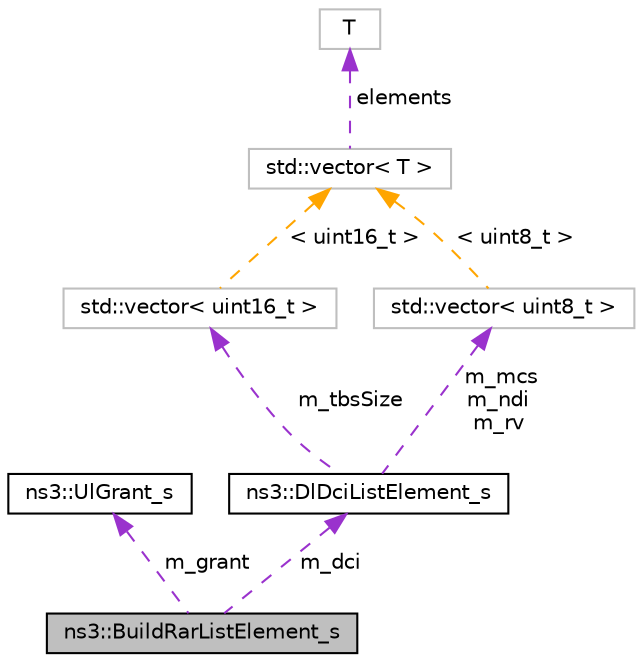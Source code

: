 digraph "ns3::BuildRarListElement_s"
{
 // LATEX_PDF_SIZE
  edge [fontname="Helvetica",fontsize="10",labelfontname="Helvetica",labelfontsize="10"];
  node [fontname="Helvetica",fontsize="10",shape=record];
  Node1 [label="ns3::BuildRarListElement_s",height=0.2,width=0.4,color="black", fillcolor="grey75", style="filled", fontcolor="black",tooltip="See section 4.3.10 buildRARListElement."];
  Node2 -> Node1 [dir="back",color="darkorchid3",fontsize="10",style="dashed",label=" m_grant" ,fontname="Helvetica"];
  Node2 [label="ns3::UlGrant_s",height=0.2,width=0.4,color="black", fillcolor="white", style="filled",URL="$structns3_1_1_ul_grant__s.html",tooltip="Substitutive structure for specifying BuildRarListElement_s::m_grant field."];
  Node3 -> Node1 [dir="back",color="darkorchid3",fontsize="10",style="dashed",label=" m_dci" ,fontname="Helvetica"];
  Node3 [label="ns3::DlDciListElement_s",height=0.2,width=0.4,color="black", fillcolor="white", style="filled",URL="$structns3_1_1_dl_dci_list_element__s.html",tooltip="See section 4.3.1 dlDciListElement."];
  Node4 -> Node3 [dir="back",color="darkorchid3",fontsize="10",style="dashed",label=" m_tbsSize" ,fontname="Helvetica"];
  Node4 [label="std::vector\< uint16_t \>",height=0.2,width=0.4,color="grey75", fillcolor="white", style="filled",tooltip=" "];
  Node5 -> Node4 [dir="back",color="orange",fontsize="10",style="dashed",label=" \< uint16_t \>" ,fontname="Helvetica"];
  Node5 [label="std::vector\< T \>",height=0.2,width=0.4,color="grey75", fillcolor="white", style="filled",tooltip=" "];
  Node6 -> Node5 [dir="back",color="darkorchid3",fontsize="10",style="dashed",label=" elements" ,fontname="Helvetica"];
  Node6 [label="T",height=0.2,width=0.4,color="grey75", fillcolor="white", style="filled",tooltip=" "];
  Node7 -> Node3 [dir="back",color="darkorchid3",fontsize="10",style="dashed",label=" m_mcs\nm_ndi\nm_rv" ,fontname="Helvetica"];
  Node7 [label="std::vector\< uint8_t \>",height=0.2,width=0.4,color="grey75", fillcolor="white", style="filled",tooltip=" "];
  Node5 -> Node7 [dir="back",color="orange",fontsize="10",style="dashed",label=" \< uint8_t \>" ,fontname="Helvetica"];
}
